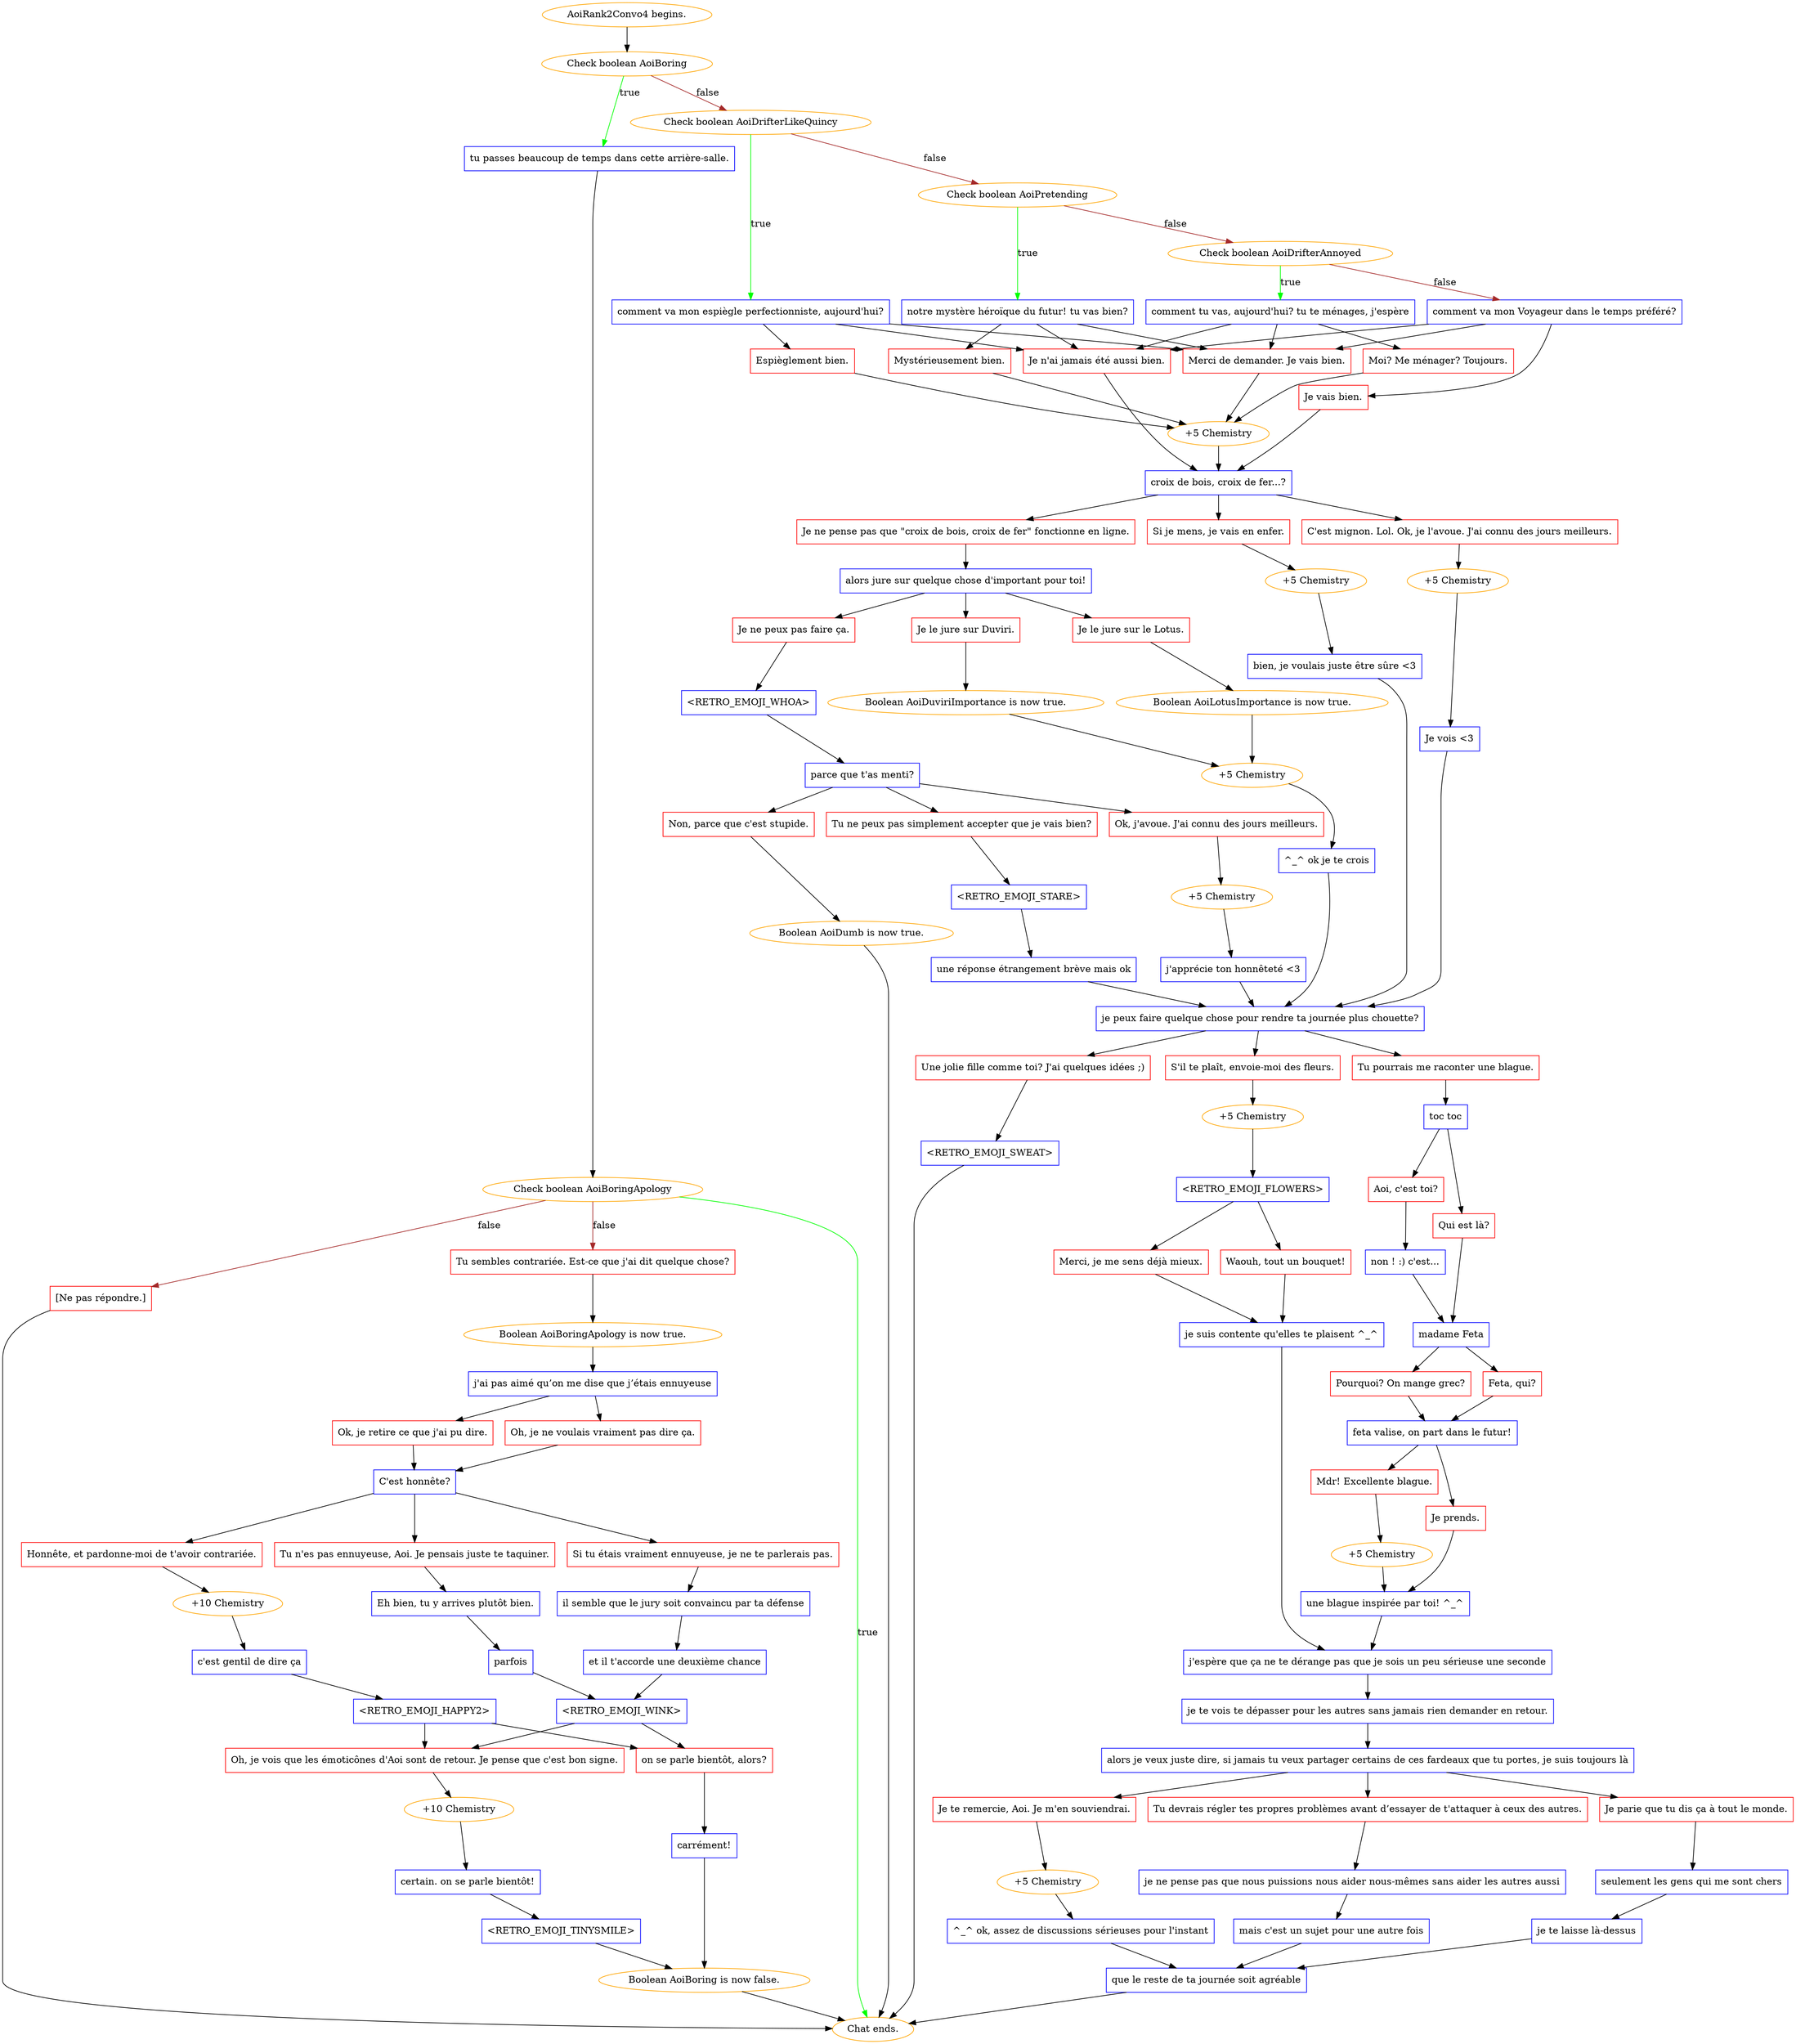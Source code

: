 digraph {
	"AoiRank2Convo4 begins." [color=orange];
		"AoiRank2Convo4 begins." -> j1890850141;
	j1890850141 [label="Check boolean AoiBoring",color=orange];
		j1890850141 -> j3535807235 [label=true,color=green];
		j1890850141 -> j4113960334 [label=false,color=brown];
	j3535807235 [label="tu passes beaucoup de temps dans cette arrière-salle.",shape=box,color=blue];
		j3535807235 -> j556140287;
	j4113960334 [label="Check boolean AoiDrifterLikeQuincy",color=orange];
		j4113960334 -> j2276956936 [label=true,color=green];
		j4113960334 -> j1797833889 [label=false,color=brown];
	j556140287 [label="Check boolean AoiBoringApology",color=orange];
		j556140287 -> "Chat ends." [label=true,color=green];
		j556140287 -> j1846608184 [label=false,color=brown];
		j556140287 -> j143549678 [label=false,color=brown];
	j2276956936 [label="comment va mon espiègle perfectionniste, aujourd'hui?",shape=box,color=blue];
		j2276956936 -> j2896821045;
		j2276956936 -> j4168491971;
		j2276956936 -> j1216026741;
	j1797833889 [label="Check boolean AoiPretending",color=orange];
		j1797833889 -> j4004301888 [label=true,color=green];
		j1797833889 -> j2808372172 [label=false,color=brown];
	"Chat ends." [color=orange];
	j1846608184 [label="Tu sembles contrariée. Est-ce que j'ai dit quelque chose?",shape=box,color=red];
		j1846608184 -> j1268699492;
	j143549678 [label="[Ne pas répondre.]",shape=box,color=red];
		j143549678 -> "Chat ends.";
	j2896821045 [label="Espièglement bien.",shape=box,color=red];
		j2896821045 -> j554006330;
	j4168491971 [label="Merci de demander. Je vais bien.",shape=box,color=red];
		j4168491971 -> j554006330;
	j1216026741 [label="Je n'ai jamais été aussi bien.",shape=box,color=red];
		j1216026741 -> j555874532;
	j4004301888 [label="notre mystère héroïque du futur! tu vas bien?",shape=box,color=blue];
		j4004301888 -> j2191731061;
		j4004301888 -> j4168491971;
		j4004301888 -> j1216026741;
	j2808372172 [label="Check boolean AoiDrifterAnnoyed",color=orange];
		j2808372172 -> j181009874 [label=true,color=green];
		j2808372172 -> j4243839871 [label=false,color=brown];
	j1268699492 [label="Boolean AoiBoringApology is now true.",color=orange];
		j1268699492 -> j957010226;
	j554006330 [label="+5 Chemistry",color=orange];
		j554006330 -> j555874532;
	j555874532 [label="croix de bois, croix de fer...?",shape=box,color=blue];
		j555874532 -> j3117722127;
		j555874532 -> j4047007084;
		j555874532 -> j415474882;
	j2191731061 [label="Mystérieusement bien.",shape=box,color=red];
		j2191731061 -> j554006330;
	j181009874 [label="comment tu vas, aujourd'hui? tu te ménages, j'espère",shape=box,color=blue];
		j181009874 -> j2804504984;
		j181009874 -> j4168491971;
		j181009874 -> j1216026741;
	j4243839871 [label="comment va mon Voyageur dans le temps préféré?",shape=box,color=blue];
		j4243839871 -> j4056330645;
		j4243839871 -> j4168491971;
		j4243839871 -> j1216026741;
	j957010226 [label="j'ai pas aimé qu’on me dise que j’étais ennuyeuse",shape=box,color=blue];
		j957010226 -> j2801462922;
		j957010226 -> j1781591808;
	j3117722127 [label="Si je mens, je vais en enfer.",shape=box,color=red];
		j3117722127 -> j1611322116;
	j4047007084 [label="C'est mignon. Lol. Ok, je l'avoue. J'ai connu des jours meilleurs.",shape=box,color=red];
		j4047007084 -> j3657233332;
	j415474882 [label="Je ne pense pas que \"croix de bois, croix de fer\" fonctionne en ligne.",shape=box,color=red];
		j415474882 -> j3724920259;
	j2804504984 [label="Moi? Me ménager? Toujours.",shape=box,color=red];
		j2804504984 -> j554006330;
	j4056330645 [label="Je vais bien.",shape=box,color=red];
		j4056330645 -> j555874532;
	j2801462922 [label="Oh, je ne voulais vraiment pas dire ça.",shape=box,color=red];
		j2801462922 -> j3679412596;
	j1781591808 [label="Ok, je retire ce que j'ai pu dire.",shape=box,color=red];
		j1781591808 -> j3679412596;
	j1611322116 [label="+5 Chemistry",color=orange];
		j1611322116 -> j1095350828;
	j3657233332 [label="+5 Chemistry",color=orange];
		j3657233332 -> j1840825238;
	j3724920259 [label="alors jure sur quelque chose d'important pour toi!",shape=box,color=blue];
		j3724920259 -> j1791434650;
		j3724920259 -> j828063098;
		j3724920259 -> j2374269105;
	j3679412596 [label="C'est honnête?",shape=box,color=blue];
		j3679412596 -> j566477379;
		j3679412596 -> j733872045;
		j3679412596 -> j156932945;
	j1095350828 [label="bien, je voulais juste être sûre <3",shape=box,color=blue];
		j1095350828 -> j205298210;
	j1840825238 [label="Je vois <3",shape=box,color=blue];
		j1840825238 -> j205298210;
	j1791434650 [label="Je ne peux pas faire ça.",shape=box,color=red];
		j1791434650 -> j52287812;
	j828063098 [label="Je le jure sur le Lotus.",shape=box,color=red];
		j828063098 -> j2940031878;
	j2374269105 [label="Je le jure sur Duviri.",shape=box,color=red];
		j2374269105 -> j2884706426;
	j566477379 [label="Honnête, et pardonne-moi de t'avoir contrariée.",shape=box,color=red];
		j566477379 -> j1702918645;
	j733872045 [label="Tu n'es pas ennuyeuse, Aoi. Je pensais juste te taquiner.",shape=box,color=red];
		j733872045 -> j1632608125;
	j156932945 [label="Si tu étais vraiment ennuyeuse, je ne te parlerais pas.",shape=box,color=red];
		j156932945 -> j797950123;
	j205298210 [label="je peux faire quelque chose pour rendre ta journée plus chouette?",shape=box,color=blue];
		j205298210 -> j1030621859;
		j205298210 -> j2852384009;
		j205298210 -> j3673140350;
	j52287812 [label="<RETRO_EMOJI_WHOA>",shape=box,color=blue];
		j52287812 -> j4277900984;
	j2940031878 [label="Boolean AoiLotusImportance is now true.",color=orange];
		j2940031878 -> j1093369786;
	j2884706426 [label="Boolean AoiDuviriImportance is now true.",color=orange];
		j2884706426 -> j1093369786;
	j1702918645 [label="+10 Chemistry",color=orange];
		j1702918645 -> j3081470744;
	j1632608125 [label="Eh bien, tu y arrives plutôt bien.",shape=box,color=blue];
		j1632608125 -> j3314969326;
	j797950123 [label="il semble que le jury soit convaincu par ta défense",shape=box,color=blue];
		j797950123 -> j1667743703;
	j1030621859 [label="Tu pourrais me raconter une blague.",shape=box,color=red];
		j1030621859 -> j895758625;
	j2852384009 [label="S'il te plaît, envoie-moi des fleurs.",shape=box,color=red];
		j2852384009 -> j1670338355;
	j3673140350 [label="Une jolie fille comme toi? J'ai quelques idées ;)",shape=box,color=red];
		j3673140350 -> j2350823537;
	j4277900984 [label="parce que t'as menti?",shape=box,color=blue];
		j4277900984 -> j596651782;
		j4277900984 -> j309173875;
		j4277900984 -> j3782709580;
	j1093369786 [label="+5 Chemistry",color=orange];
		j1093369786 -> j3652384831;
	j3081470744 [label="c'est gentil de dire ça",shape=box,color=blue];
		j3081470744 -> j2682546367;
	j3314969326 [label="parfois",shape=box,color=blue];
		j3314969326 -> j4059187433;
	j1667743703 [label="et il t'accorde une deuxième chance",shape=box,color=blue];
		j1667743703 -> j4059187433;
	j895758625 [label="toc toc",shape=box,color=blue];
		j895758625 -> j3813120576;
		j895758625 -> j715217003;
	j1670338355 [label="+5 Chemistry",color=orange];
		j1670338355 -> j3455633645;
	j2350823537 [label="<RETRO_EMOJI_SWEAT>",shape=box,color=blue];
		j2350823537 -> "Chat ends.";
	j596651782 [label="Ok, j'avoue. J'ai connu des jours meilleurs.",shape=box,color=red];
		j596651782 -> j2552101743;
	j309173875 [label="Non, parce que c'est stupide.",shape=box,color=red];
		j309173875 -> j3041803735;
	j3782709580 [label="Tu ne peux pas simplement accepter que je vais bien?",shape=box,color=red];
		j3782709580 -> j2885882476;
	j3652384831 [label="^_^ ok je te crois",shape=box,color=blue];
		j3652384831 -> j205298210;
	j2682546367 [label="<RETRO_EMOJI_HAPPY2>",shape=box,color=blue];
		j2682546367 -> j2777358761;
		j2682546367 -> j3735187033;
	j4059187433 [label="<RETRO_EMOJI_WINK>",shape=box,color=blue];
		j4059187433 -> j2777358761;
		j4059187433 -> j3735187033;
	j3813120576 [label="Qui est là?",shape=box,color=red];
		j3813120576 -> j939557399;
	j715217003 [label="Aoi, c'est toi?",shape=box,color=red];
		j715217003 -> j2678405744;
	j3455633645 [label="<RETRO_EMOJI_FLOWERS>",shape=box,color=blue];
		j3455633645 -> j973752322;
		j3455633645 -> j99868029;
	j2552101743 [label="+5 Chemistry",color=orange];
		j2552101743 -> j819930525;
	j3041803735 [label="Boolean AoiDumb is now true.",color=orange];
		j3041803735 -> "Chat ends.";
	j2885882476 [label="<RETRO_EMOJI_STARE>",shape=box,color=blue];
		j2885882476 -> j2406083912;
	j2777358761 [label="on se parle bientôt, alors?",shape=box,color=red];
		j2777358761 -> j2494123024;
	j3735187033 [label="Oh, je vois que les émoticônes d'Aoi sont de retour. Je pense que c'est bon signe.",shape=box,color=red];
		j3735187033 -> j2741579190;
	j939557399 [label="madame Feta",shape=box,color=blue];
		j939557399 -> j884595867;
		j939557399 -> j3627793623;
	j2678405744 [label="non ! :) c'est...",shape=box,color=blue];
		j2678405744 -> j939557399;
	j973752322 [label="Merci, je me sens déjà mieux.",shape=box,color=red];
		j973752322 -> j3847823884;
	j99868029 [label="Waouh, tout un bouquet!",shape=box,color=red];
		j99868029 -> j3847823884;
	j819930525 [label="j'apprécie ton honnêteté <3",shape=box,color=blue];
		j819930525 -> j205298210;
	j2406083912 [label="une réponse étrangement brève mais ok",shape=box,color=blue];
		j2406083912 -> j205298210;
	j2494123024 [label="carrément!",shape=box,color=blue];
		j2494123024 -> j2581611291;
	j2741579190 [label="+10 Chemistry",color=orange];
		j2741579190 -> j1281912817;
	j884595867 [label="Feta, qui?",shape=box,color=red];
		j884595867 -> j174520612;
	j3627793623 [label="Pourquoi? On mange grec?",shape=box,color=red];
		j3627793623 -> j174520612;
	j3847823884 [label="je suis contente qu'elles te plaisent ^_^",shape=box,color=blue];
		j3847823884 -> j1562054537;
	j2581611291 [label="Boolean AoiBoring is now false.",color=orange];
		j2581611291 -> "Chat ends.";
	j1281912817 [label="certain. on se parle bientôt!",shape=box,color=blue];
		j1281912817 -> j153386734;
	j174520612 [label="feta valise, on part dans le futur!",shape=box,color=blue];
		j174520612 -> j516380549;
		j174520612 -> j1285426209;
	j1562054537 [label="j'espère que ça ne te dérange pas que je sois un peu sérieuse une seconde",shape=box,color=blue];
		j1562054537 -> j1501377046;
	j153386734 [label="<RETRO_EMOJI_TINYSMILE>",shape=box,color=blue];
		j153386734 -> j2581611291;
	j516380549 [label="Mdr! Excellente blague.",shape=box,color=red];
		j516380549 -> j1662848462;
	j1285426209 [label="Je prends.",shape=box,color=red];
		j1285426209 -> j1622790317;
	j1501377046 [label="je te vois te dépasser pour les autres sans jamais rien demander en retour.",shape=box,color=blue];
		j1501377046 -> j3904532535;
	j1662848462 [label="+5 Chemistry",color=orange];
		j1662848462 -> j1622790317;
	j1622790317 [label="une blague inspirée par toi! ^_^",shape=box,color=blue];
		j1622790317 -> j1562054537;
	j3904532535 [label="alors je veux juste dire, si jamais tu veux partager certains de ces fardeaux que tu portes, je suis toujours là",shape=box,color=blue];
		j3904532535 -> j3862253542;
		j3904532535 -> j1969929943;
		j3904532535 -> j3305961437;
	j3862253542 [label="Je te remercie, Aoi. Je m'en souviendrai.",shape=box,color=red];
		j3862253542 -> j416438418;
	j1969929943 [label="Tu devrais régler tes propres problèmes avant d’essayer de t'attaquer à ceux des autres.",shape=box,color=red];
		j1969929943 -> j4265042656;
	j3305961437 [label="Je parie que tu dis ça à tout le monde.",shape=box,color=red];
		j3305961437 -> j1996947178;
	j416438418 [label="+5 Chemistry",color=orange];
		j416438418 -> j3784924797;
	j4265042656 [label="je ne pense pas que nous puissions nous aider nous-mêmes sans aider les autres aussi",shape=box,color=blue];
		j4265042656 -> j3588749190;
	j1996947178 [label="seulement les gens qui me sont chers",shape=box,color=blue];
		j1996947178 -> j49042339;
	j3784924797 [label="^_^ ok, assez de discussions sérieuses pour l'instant",shape=box,color=blue];
		j3784924797 -> j1064569592;
	j3588749190 [label="mais c'est un sujet pour une autre fois",shape=box,color=blue];
		j3588749190 -> j1064569592;
	j49042339 [label="je te laisse là-dessus",shape=box,color=blue];
		j49042339 -> j1064569592;
	j1064569592 [label="que le reste de ta journée soit agréable",shape=box,color=blue];
		j1064569592 -> "Chat ends.";
}